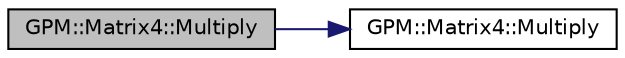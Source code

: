 digraph "GPM::Matrix4::Multiply"
{
 // INTERACTIVE_SVG=YES
 // LATEX_PDF_SIZE
  edge [fontname="Helvetica",fontsize="10",labelfontname="Helvetica",labelfontsize="10"];
  node [fontname="Helvetica",fontsize="10",shape=record];
  rankdir="LR";
  Node161 [label="GPM::Matrix4::Multiply",height=0.2,width=0.4,color="black", fillcolor="grey75", style="filled", fontcolor="black",tooltip=" "];
  Node161 -> Node162 [color="midnightblue",fontsize="10",style="solid",fontname="Helvetica"];
  Node162 [label="GPM::Matrix4::Multiply",height=0.2,width=0.4,color="black", fillcolor="white", style="filled",URL="$struct_g_p_m_1_1_matrix4.html#a388af79504744031b5cf85c32d368a02",tooltip="Multiply scalar to elements."];
}
